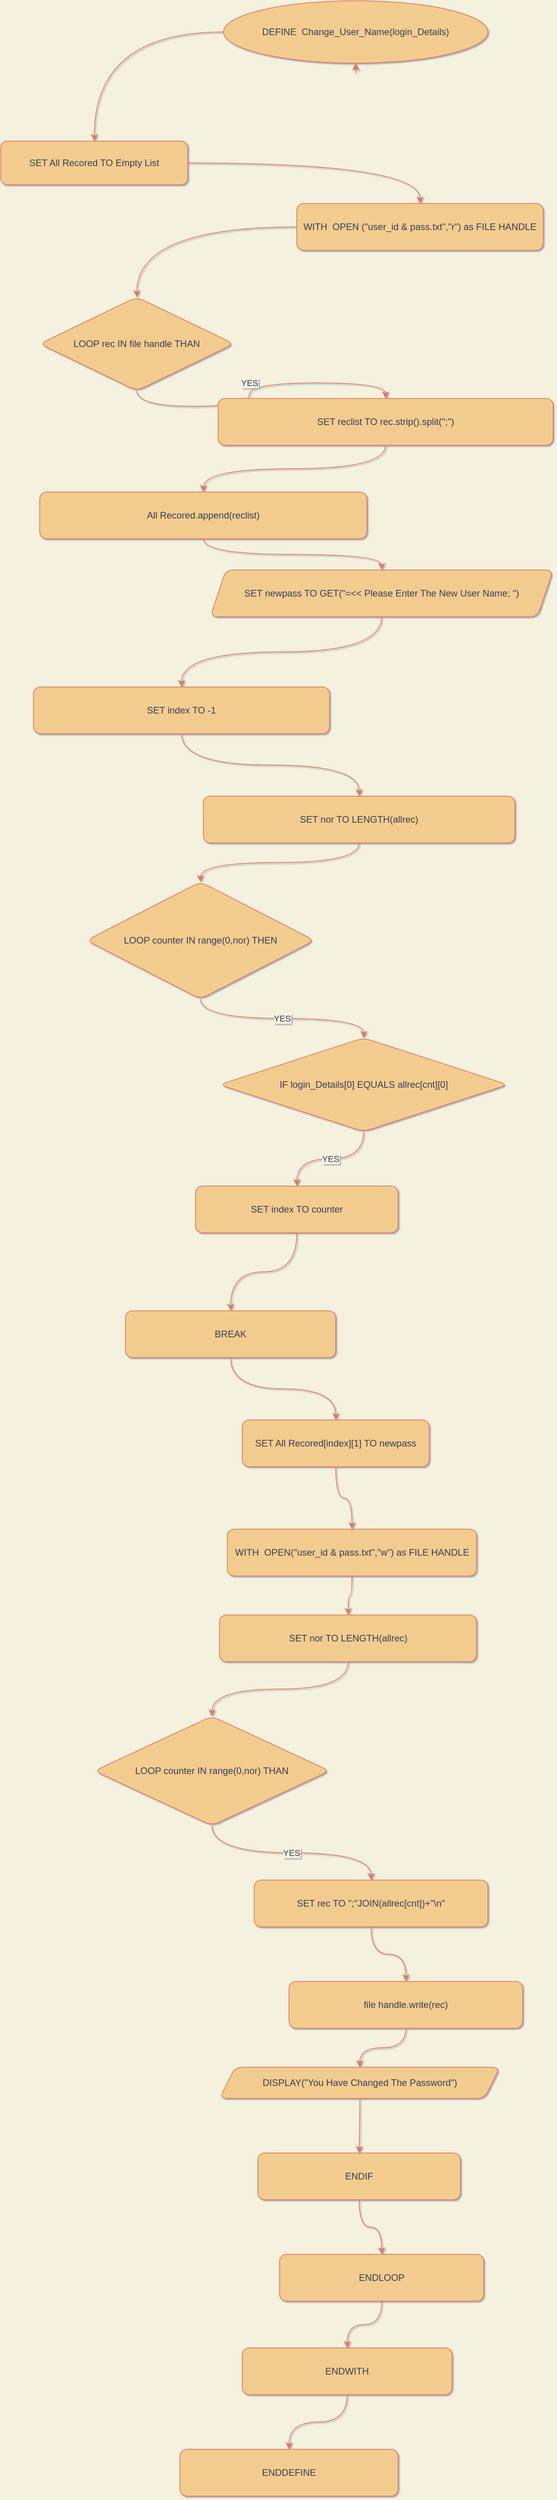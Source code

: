<mxfile version="15.8.4" type="device"><diagram id="C5RBs43oDa-KdzZeNtuy" name="Page-1"><mxGraphModel dx="1038" dy="-51917" grid="1" gridSize="10" guides="1" tooltips="1" connect="1" arrows="1" fold="1" page="1" pageScale="1" pageWidth="827" pageHeight="1169" background="#F4F1DE" math="0" shadow="1"><root><mxCell id="WIyWlLk6GJQsqaUBKTNV-0"/><mxCell id="WIyWlLk6GJQsqaUBKTNV-1" parent="WIyWlLk6GJQsqaUBKTNV-0"/><mxCell id="NDqUi6FnBLvqQnxez7pE-1" style="edgeStyle=orthogonalEdgeStyle;orthogonalLoop=1;jettySize=auto;html=1;strokeColor=#E07A5F;fontColor=#393C56;labelBackgroundColor=#F4F1DE;curved=1;" edge="1" parent="WIyWlLk6GJQsqaUBKTNV-1" source="NDqUi6FnBLvqQnxez7pE-2" target="NDqUi6FnBLvqQnxez7pE-4"><mxGeometry relative="1" as="geometry"/></mxCell><mxCell id="NDqUi6FnBLvqQnxez7pE-2" value="DEFINE&amp;nbsp; Change_User_Name(login_Details)" style="ellipse;whiteSpace=wrap;html=1;fillColor=#F2CC8F;strokeColor=#E07A5F;fontColor=#393C56;rounded=1;" vertex="1" parent="WIyWlLk6GJQsqaUBKTNV-1"><mxGeometry x="355.91" y="52790" width="339.37" height="80" as="geometry"/></mxCell><mxCell id="NDqUi6FnBLvqQnxez7pE-3" style="edgeStyle=orthogonalEdgeStyle;orthogonalLoop=1;jettySize=auto;html=1;strokeColor=#E07A5F;fontColor=#393C56;labelBackgroundColor=#F4F1DE;curved=1;" edge="1" parent="WIyWlLk6GJQsqaUBKTNV-1" source="NDqUi6FnBLvqQnxez7pE-4" target="NDqUi6FnBLvqQnxez7pE-6"><mxGeometry relative="1" as="geometry"/></mxCell><mxCell id="NDqUi6FnBLvqQnxez7pE-4" value="SET All Recored TO Empty List" style="whiteSpace=wrap;html=1;fillColor=#F2CC8F;strokeColor=#E07A5F;fontColor=#393C56;rounded=1;" vertex="1" parent="WIyWlLk6GJQsqaUBKTNV-1"><mxGeometry x="70" y="52970" width="240" height="56" as="geometry"/></mxCell><mxCell id="NDqUi6FnBLvqQnxez7pE-5" style="edgeStyle=orthogonalEdgeStyle;orthogonalLoop=1;jettySize=auto;html=1;strokeColor=#E07A5F;fontColor=#393C56;labelBackgroundColor=#F4F1DE;curved=1;" edge="1" parent="WIyWlLk6GJQsqaUBKTNV-1" source="NDqUi6FnBLvqQnxez7pE-6" target="NDqUi6FnBLvqQnxez7pE-8"><mxGeometry relative="1" as="geometry"/></mxCell><mxCell id="NDqUi6FnBLvqQnxez7pE-6" value="WITH&amp;nbsp; OPEN (&quot;user_id &amp;amp; pass.txt&quot;,&quot;r&quot;) as FILE HANDLE" style="whiteSpace=wrap;html=1;fillColor=#F2CC8F;strokeColor=#E07A5F;fontColor=#393C56;rounded=1;" vertex="1" parent="WIyWlLk6GJQsqaUBKTNV-1"><mxGeometry x="450.0" y="53050" width="316.25" height="60" as="geometry"/></mxCell><mxCell id="NDqUi6FnBLvqQnxez7pE-7" value="YES" style="edgeStyle=orthogonalEdgeStyle;orthogonalLoop=1;jettySize=auto;html=1;strokeColor=#E07A5F;fontColor=#393C56;labelBackgroundColor=#F4F1DE;curved=1;" edge="1" parent="WIyWlLk6GJQsqaUBKTNV-1" source="NDqUi6FnBLvqQnxez7pE-8" target="NDqUi6FnBLvqQnxez7pE-10"><mxGeometry relative="1" as="geometry"/></mxCell><mxCell id="NDqUi6FnBLvqQnxez7pE-8" value="LOOP rec IN file handle THAN" style="rhombus;whiteSpace=wrap;html=1;fillColor=#F2CC8F;strokeColor=#E07A5F;fontColor=#393C56;rounded=1;" vertex="1" parent="WIyWlLk6GJQsqaUBKTNV-1"><mxGeometry x="120" y="53170" width="249.14" height="120" as="geometry"/></mxCell><mxCell id="NDqUi6FnBLvqQnxez7pE-9" style="edgeStyle=orthogonalEdgeStyle;orthogonalLoop=1;jettySize=auto;html=1;strokeColor=#E07A5F;fontColor=#393C56;labelBackgroundColor=#F4F1DE;curved=1;" edge="1" parent="WIyWlLk6GJQsqaUBKTNV-1" source="NDqUi6FnBLvqQnxez7pE-10" target="NDqUi6FnBLvqQnxez7pE-12"><mxGeometry relative="1" as="geometry"/></mxCell><mxCell id="NDqUi6FnBLvqQnxez7pE-10" value="SET reclist TO rec.strip().split(&quot;;&quot;)" style="whiteSpace=wrap;html=1;fillColor=#F2CC8F;strokeColor=#E07A5F;fontColor=#393C56;rounded=1;" vertex="1" parent="WIyWlLk6GJQsqaUBKTNV-1"><mxGeometry x="348.94" y="53300" width="430" height="60" as="geometry"/></mxCell><mxCell id="NDqUi6FnBLvqQnxez7pE-11" style="edgeStyle=orthogonalEdgeStyle;orthogonalLoop=1;jettySize=auto;html=1;strokeColor=#E07A5F;fontColor=#393C56;labelBackgroundColor=#F4F1DE;curved=1;" edge="1" parent="WIyWlLk6GJQsqaUBKTNV-1" source="NDqUi6FnBLvqQnxez7pE-12" target="NDqUi6FnBLvqQnxez7pE-14"><mxGeometry relative="1" as="geometry"/></mxCell><mxCell id="NDqUi6FnBLvqQnxez7pE-12" value="All Recored.append(reclist)" style="whiteSpace=wrap;html=1;fillColor=#F2CC8F;strokeColor=#E07A5F;fontColor=#393C56;rounded=1;" vertex="1" parent="WIyWlLk6GJQsqaUBKTNV-1"><mxGeometry x="120" y="53420" width="420" height="60" as="geometry"/></mxCell><mxCell id="NDqUi6FnBLvqQnxez7pE-13" style="edgeStyle=orthogonalEdgeStyle;orthogonalLoop=1;jettySize=auto;html=1;strokeColor=#E07A5F;fontColor=#393C56;labelBackgroundColor=#F4F1DE;curved=1;" edge="1" parent="WIyWlLk6GJQsqaUBKTNV-1" source="NDqUi6FnBLvqQnxez7pE-14" target="NDqUi6FnBLvqQnxez7pE-16"><mxGeometry relative="1" as="geometry"/></mxCell><mxCell id="NDqUi6FnBLvqQnxez7pE-14" value="SET newpass TO GET(&quot;=&amp;lt;&amp;lt; Please Enter The New User Name; &quot;)" style="shape=parallelogram;perimeter=parallelogramPerimeter;whiteSpace=wrap;html=1;fixedSize=1;fillColor=#F2CC8F;strokeColor=#E07A5F;fontColor=#393C56;rounded=1;" vertex="1" parent="WIyWlLk6GJQsqaUBKTNV-1"><mxGeometry x="338.94" y="53520" width="440" height="60" as="geometry"/></mxCell><mxCell id="NDqUi6FnBLvqQnxez7pE-15" style="edgeStyle=orthogonalEdgeStyle;orthogonalLoop=1;jettySize=auto;html=1;strokeColor=#E07A5F;fontColor=#393C56;labelBackgroundColor=#F4F1DE;curved=1;" edge="1" parent="WIyWlLk6GJQsqaUBKTNV-1" source="NDqUi6FnBLvqQnxez7pE-16" target="NDqUi6FnBLvqQnxez7pE-18"><mxGeometry relative="1" as="geometry"/></mxCell><mxCell id="NDqUi6FnBLvqQnxez7pE-16" value="SET index TO -1" style="whiteSpace=wrap;html=1;fillColor=#F2CC8F;strokeColor=#E07A5F;fontColor=#393C56;rounded=1;" vertex="1" parent="WIyWlLk6GJQsqaUBKTNV-1"><mxGeometry x="112.03" y="53670" width="380" height="60" as="geometry"/></mxCell><mxCell id="NDqUi6FnBLvqQnxez7pE-17" style="edgeStyle=orthogonalEdgeStyle;orthogonalLoop=1;jettySize=auto;html=1;strokeColor=#E07A5F;fontColor=#393C56;labelBackgroundColor=#F4F1DE;curved=1;" edge="1" parent="WIyWlLk6GJQsqaUBKTNV-1" source="NDqUi6FnBLvqQnxez7pE-18" target="NDqUi6FnBLvqQnxez7pE-20"><mxGeometry relative="1" as="geometry"/></mxCell><mxCell id="NDqUi6FnBLvqQnxez7pE-18" value="SET nor TO LENGTH(allrec)" style="whiteSpace=wrap;html=1;fillColor=#F2CC8F;strokeColor=#E07A5F;fontColor=#393C56;rounded=1;" vertex="1" parent="WIyWlLk6GJQsqaUBKTNV-1"><mxGeometry x="330" y="53810" width="400" height="60" as="geometry"/></mxCell><mxCell id="NDqUi6FnBLvqQnxez7pE-19" value="YES" style="edgeStyle=orthogonalEdgeStyle;orthogonalLoop=1;jettySize=auto;html=1;strokeColor=#E07A5F;fontColor=#393C56;labelBackgroundColor=#F4F1DE;curved=1;" edge="1" parent="WIyWlLk6GJQsqaUBKTNV-1" source="NDqUi6FnBLvqQnxez7pE-20" target="NDqUi6FnBLvqQnxez7pE-22"><mxGeometry relative="1" as="geometry"/></mxCell><mxCell id="NDqUi6FnBLvqQnxez7pE-20" value="LOOP counter IN range(0,nor) THEN" style="rhombus;whiteSpace=wrap;html=1;fillColor=#F2CC8F;strokeColor=#E07A5F;fontColor=#393C56;rounded=1;" vertex="1" parent="WIyWlLk6GJQsqaUBKTNV-1"><mxGeometry x="180" y="53920" width="292.51" height="150" as="geometry"/></mxCell><mxCell id="NDqUi6FnBLvqQnxez7pE-21" value="YES" style="edgeStyle=orthogonalEdgeStyle;orthogonalLoop=1;jettySize=auto;html=1;strokeColor=#E07A5F;fontColor=#393C56;labelBackgroundColor=#F4F1DE;curved=1;" edge="1" parent="WIyWlLk6GJQsqaUBKTNV-1" source="NDqUi6FnBLvqQnxez7pE-22" target="NDqUi6FnBLvqQnxez7pE-26"><mxGeometry relative="1" as="geometry"/></mxCell><mxCell id="NDqUi6FnBLvqQnxez7pE-22" value="IF login_Details[0] EQUALS allrec[cnt][0]" style="rhombus;whiteSpace=wrap;html=1;fillColor=#F2CC8F;strokeColor=#E07A5F;fontColor=#393C56;rounded=1;" vertex="1" parent="WIyWlLk6GJQsqaUBKTNV-1"><mxGeometry x="350.78" y="54120" width="370" height="120" as="geometry"/></mxCell><mxCell id="NDqUi6FnBLvqQnxez7pE-23" style="edgeStyle=orthogonalEdgeStyle;orthogonalLoop=1;jettySize=auto;html=1;strokeColor=#E07A5F;fontColor=#393C56;labelBackgroundColor=#F4F1DE;curved=1;" edge="1" parent="WIyWlLk6GJQsqaUBKTNV-1" source="NDqUi6FnBLvqQnxez7pE-24" target="NDqUi6FnBLvqQnxez7pE-33"><mxGeometry relative="1" as="geometry"/></mxCell><mxCell id="NDqUi6FnBLvqQnxez7pE-24" value="BREAK" style="whiteSpace=wrap;html=1;fillColor=#F2CC8F;strokeColor=#E07A5F;fontColor=#393C56;rounded=1;" vertex="1" parent="WIyWlLk6GJQsqaUBKTNV-1"><mxGeometry x="230" y="54470" width="270" height="60" as="geometry"/></mxCell><mxCell id="NDqUi6FnBLvqQnxez7pE-25" style="edgeStyle=orthogonalEdgeStyle;orthogonalLoop=1;jettySize=auto;html=1;strokeColor=#E07A5F;fontColor=#393C56;labelBackgroundColor=#F4F1DE;curved=1;" edge="1" parent="WIyWlLk6GJQsqaUBKTNV-1" source="NDqUi6FnBLvqQnxez7pE-26" target="NDqUi6FnBLvqQnxez7pE-24"><mxGeometry relative="1" as="geometry"/></mxCell><mxCell id="NDqUi6FnBLvqQnxez7pE-26" value="SET index TO counter" style="whiteSpace=wrap;html=1;fillColor=#F2CC8F;strokeColor=#E07A5F;fontColor=#393C56;rounded=1;" vertex="1" parent="WIyWlLk6GJQsqaUBKTNV-1"><mxGeometry x="320" y="54310" width="260" height="60" as="geometry"/></mxCell><mxCell id="NDqUi6FnBLvqQnxez7pE-27" style="edgeStyle=orthogonalEdgeStyle;orthogonalLoop=1;jettySize=auto;html=1;exitX=0.5;exitY=1;exitDx=0;exitDy=0;strokeColor=#E07A5F;fontColor=#393C56;labelBackgroundColor=#F4F1DE;curved=1;" edge="1" parent="WIyWlLk6GJQsqaUBKTNV-1" source="NDqUi6FnBLvqQnxez7pE-2" target="NDqUi6FnBLvqQnxez7pE-2"><mxGeometry relative="1" as="geometry"/></mxCell><mxCell id="NDqUi6FnBLvqQnxez7pE-28" style="edgeStyle=orthogonalEdgeStyle;orthogonalLoop=1;jettySize=auto;html=1;strokeColor=#E07A5F;fontColor=#393C56;labelBackgroundColor=#F4F1DE;curved=1;" edge="1" parent="WIyWlLk6GJQsqaUBKTNV-1" source="NDqUi6FnBLvqQnxez7pE-29" target="NDqUi6FnBLvqQnxez7pE-35"><mxGeometry relative="1" as="geometry"/></mxCell><mxCell id="NDqUi6FnBLvqQnxez7pE-29" value="SET nor TO LENGTH(allrec)" style="whiteSpace=wrap;html=1;fillColor=#F2CC8F;strokeColor=#E07A5F;fontColor=#393C56;rounded=1;" vertex="1" parent="WIyWlLk6GJQsqaUBKTNV-1"><mxGeometry x="350.78" y="54860" width="330" height="60" as="geometry"/></mxCell><mxCell id="NDqUi6FnBLvqQnxez7pE-30" style="edgeStyle=orthogonalEdgeStyle;orthogonalLoop=1;jettySize=auto;html=1;strokeColor=#E07A5F;fontColor=#393C56;labelBackgroundColor=#F4F1DE;curved=1;" edge="1" parent="WIyWlLk6GJQsqaUBKTNV-1" source="NDqUi6FnBLvqQnxez7pE-31" target="NDqUi6FnBLvqQnxez7pE-29"><mxGeometry relative="1" as="geometry"/></mxCell><mxCell id="NDqUi6FnBLvqQnxez7pE-31" value="WITH&amp;nbsp; OPEN(&quot;user_id &amp;amp; pass.txt&quot;,&quot;w&quot;) as FILE HANDLE" style="whiteSpace=wrap;html=1;fillColor=#F2CC8F;strokeColor=#E07A5F;fontColor=#393C56;rounded=1;" vertex="1" parent="WIyWlLk6GJQsqaUBKTNV-1"><mxGeometry x="360.78" y="54750" width="320" height="60" as="geometry"/></mxCell><mxCell id="NDqUi6FnBLvqQnxez7pE-32" style="edgeStyle=orthogonalEdgeStyle;orthogonalLoop=1;jettySize=auto;html=1;strokeColor=#E07A5F;fontColor=#393C56;labelBackgroundColor=#F4F1DE;curved=1;" edge="1" parent="WIyWlLk6GJQsqaUBKTNV-1" source="NDqUi6FnBLvqQnxez7pE-33" target="NDqUi6FnBLvqQnxez7pE-31"><mxGeometry relative="1" as="geometry"/></mxCell><mxCell id="NDqUi6FnBLvqQnxez7pE-33" value="SET All Recored[index][1] TO newpass" style="whiteSpace=wrap;html=1;fillColor=#F2CC8F;strokeColor=#E07A5F;fontColor=#393C56;rounded=1;" vertex="1" parent="WIyWlLk6GJQsqaUBKTNV-1"><mxGeometry x="380" y="54610" width="240" height="60" as="geometry"/></mxCell><mxCell id="NDqUi6FnBLvqQnxez7pE-34" value="YES" style="edgeStyle=orthogonalEdgeStyle;orthogonalLoop=1;jettySize=auto;html=1;strokeColor=#E07A5F;fontColor=#393C56;labelBackgroundColor=#F4F1DE;curved=1;" edge="1" parent="WIyWlLk6GJQsqaUBKTNV-1" source="NDqUi6FnBLvqQnxez7pE-35" target="NDqUi6FnBLvqQnxez7pE-37"><mxGeometry relative="1" as="geometry"/></mxCell><mxCell id="NDqUi6FnBLvqQnxez7pE-35" value="LOOP counter IN range(0,nor) THAN" style="rhombus;whiteSpace=wrap;html=1;fillColor=#F2CC8F;strokeColor=#E07A5F;fontColor=#393C56;rounded=1;" vertex="1" parent="WIyWlLk6GJQsqaUBKTNV-1"><mxGeometry x="190.0" y="54990" width="302.03" height="140" as="geometry"/></mxCell><mxCell id="NDqUi6FnBLvqQnxez7pE-36" style="edgeStyle=orthogonalEdgeStyle;orthogonalLoop=1;jettySize=auto;html=1;strokeColor=#E07A5F;fontColor=#393C56;labelBackgroundColor=#F4F1DE;curved=1;" edge="1" parent="WIyWlLk6GJQsqaUBKTNV-1" source="NDqUi6FnBLvqQnxez7pE-37" target="NDqUi6FnBLvqQnxez7pE-39"><mxGeometry relative="1" as="geometry"/></mxCell><mxCell id="NDqUi6FnBLvqQnxez7pE-37" value="SET rec TO &quot;;&quot;JOIN(allrec[cnt])+&quot;\n&quot;" style="whiteSpace=wrap;html=1;fillColor=#F2CC8F;strokeColor=#E07A5F;fontColor=#393C56;rounded=1;" vertex="1" parent="WIyWlLk6GJQsqaUBKTNV-1"><mxGeometry x="395.28" y="55200" width="300" height="60" as="geometry"/></mxCell><mxCell id="NDqUi6FnBLvqQnxez7pE-38" style="edgeStyle=orthogonalEdgeStyle;orthogonalLoop=1;jettySize=auto;html=1;strokeColor=#E07A5F;fontColor=#393C56;labelBackgroundColor=#F4F1DE;curved=1;" edge="1" parent="WIyWlLk6GJQsqaUBKTNV-1" source="NDqUi6FnBLvqQnxez7pE-39" target="NDqUi6FnBLvqQnxez7pE-41"><mxGeometry relative="1" as="geometry"/></mxCell><mxCell id="NDqUi6FnBLvqQnxez7pE-39" value="file handle.write(rec)" style="whiteSpace=wrap;html=1;fillColor=#F2CC8F;strokeColor=#E07A5F;fontColor=#393C56;rounded=1;" vertex="1" parent="WIyWlLk6GJQsqaUBKTNV-1"><mxGeometry x="440" y="55330" width="300" height="60" as="geometry"/></mxCell><mxCell id="NDqUi6FnBLvqQnxez7pE-40" style="edgeStyle=orthogonalEdgeStyle;orthogonalLoop=1;jettySize=auto;html=1;strokeColor=#E07A5F;fontColor=#393C56;labelBackgroundColor=#F4F1DE;curved=1;" edge="1" parent="WIyWlLk6GJQsqaUBKTNV-1" source="NDqUi6FnBLvqQnxez7pE-41" target="NDqUi6FnBLvqQnxez7pE-43"><mxGeometry relative="1" as="geometry"/></mxCell><mxCell id="NDqUi6FnBLvqQnxez7pE-41" value="DISPLAY(&quot;You Have Changed The Password&quot;)" style="shape=parallelogram;perimeter=parallelogramPerimeter;whiteSpace=wrap;html=1;fixedSize=1;fillColor=#F2CC8F;strokeColor=#E07A5F;fontColor=#393C56;rounded=1;" vertex="1" parent="WIyWlLk6GJQsqaUBKTNV-1"><mxGeometry x="350.78" y="55440" width="360" height="40" as="geometry"/></mxCell><mxCell id="NDqUi6FnBLvqQnxez7pE-42" style="edgeStyle=orthogonalEdgeStyle;orthogonalLoop=1;jettySize=auto;html=1;strokeColor=#E07A5F;fontColor=#393C56;labelBackgroundColor=#F4F1DE;curved=1;" edge="1" parent="WIyWlLk6GJQsqaUBKTNV-1" source="NDqUi6FnBLvqQnxez7pE-43" target="NDqUi6FnBLvqQnxez7pE-47"><mxGeometry relative="1" as="geometry"/></mxCell><mxCell id="NDqUi6FnBLvqQnxez7pE-43" value="ENDIF" style="whiteSpace=wrap;html=1;fillColor=#F2CC8F;strokeColor=#E07A5F;fontColor=#393C56;rounded=1;" vertex="1" parent="WIyWlLk6GJQsqaUBKTNV-1"><mxGeometry x="400" y="55550" width="260" height="60" as="geometry"/></mxCell><mxCell id="NDqUi6FnBLvqQnxez7pE-44" style="edgeStyle=orthogonalEdgeStyle;orthogonalLoop=1;jettySize=auto;html=1;strokeColor=#E07A5F;fontColor=#393C56;labelBackgroundColor=#F4F1DE;curved=1;" edge="1" parent="WIyWlLk6GJQsqaUBKTNV-1" source="NDqUi6FnBLvqQnxez7pE-45" target="NDqUi6FnBLvqQnxez7pE-48"><mxGeometry relative="1" as="geometry"/></mxCell><mxCell id="NDqUi6FnBLvqQnxez7pE-45" value="ENDWITH" style="whiteSpace=wrap;html=1;fillColor=#F2CC8F;strokeColor=#E07A5F;fontColor=#393C56;rounded=1;" vertex="1" parent="WIyWlLk6GJQsqaUBKTNV-1"><mxGeometry x="380" y="55800" width="269.28" height="60" as="geometry"/></mxCell><mxCell id="NDqUi6FnBLvqQnxez7pE-46" style="edgeStyle=orthogonalEdgeStyle;orthogonalLoop=1;jettySize=auto;html=1;strokeColor=#E07A5F;fontColor=#393C56;labelBackgroundColor=#F4F1DE;curved=1;" edge="1" parent="WIyWlLk6GJQsqaUBKTNV-1" source="NDqUi6FnBLvqQnxez7pE-47" target="NDqUi6FnBLvqQnxez7pE-45"><mxGeometry relative="1" as="geometry"/></mxCell><mxCell id="NDqUi6FnBLvqQnxez7pE-47" value="ENDLOOP" style="whiteSpace=wrap;html=1;fillColor=#F2CC8F;strokeColor=#E07A5F;fontColor=#393C56;rounded=1;" vertex="1" parent="WIyWlLk6GJQsqaUBKTNV-1"><mxGeometry x="427.89" y="55680" width="262.11" height="60" as="geometry"/></mxCell><mxCell id="NDqUi6FnBLvqQnxez7pE-48" value="ENDDEFINE" style="whiteSpace=wrap;html=1;fillColor=#F2CC8F;strokeColor=#E07A5F;fontColor=#393C56;rounded=1;" vertex="1" parent="WIyWlLk6GJQsqaUBKTNV-1"><mxGeometry x="300" y="55930" width="280" height="60" as="geometry"/></mxCell></root></mxGraphModel></diagram></mxfile>